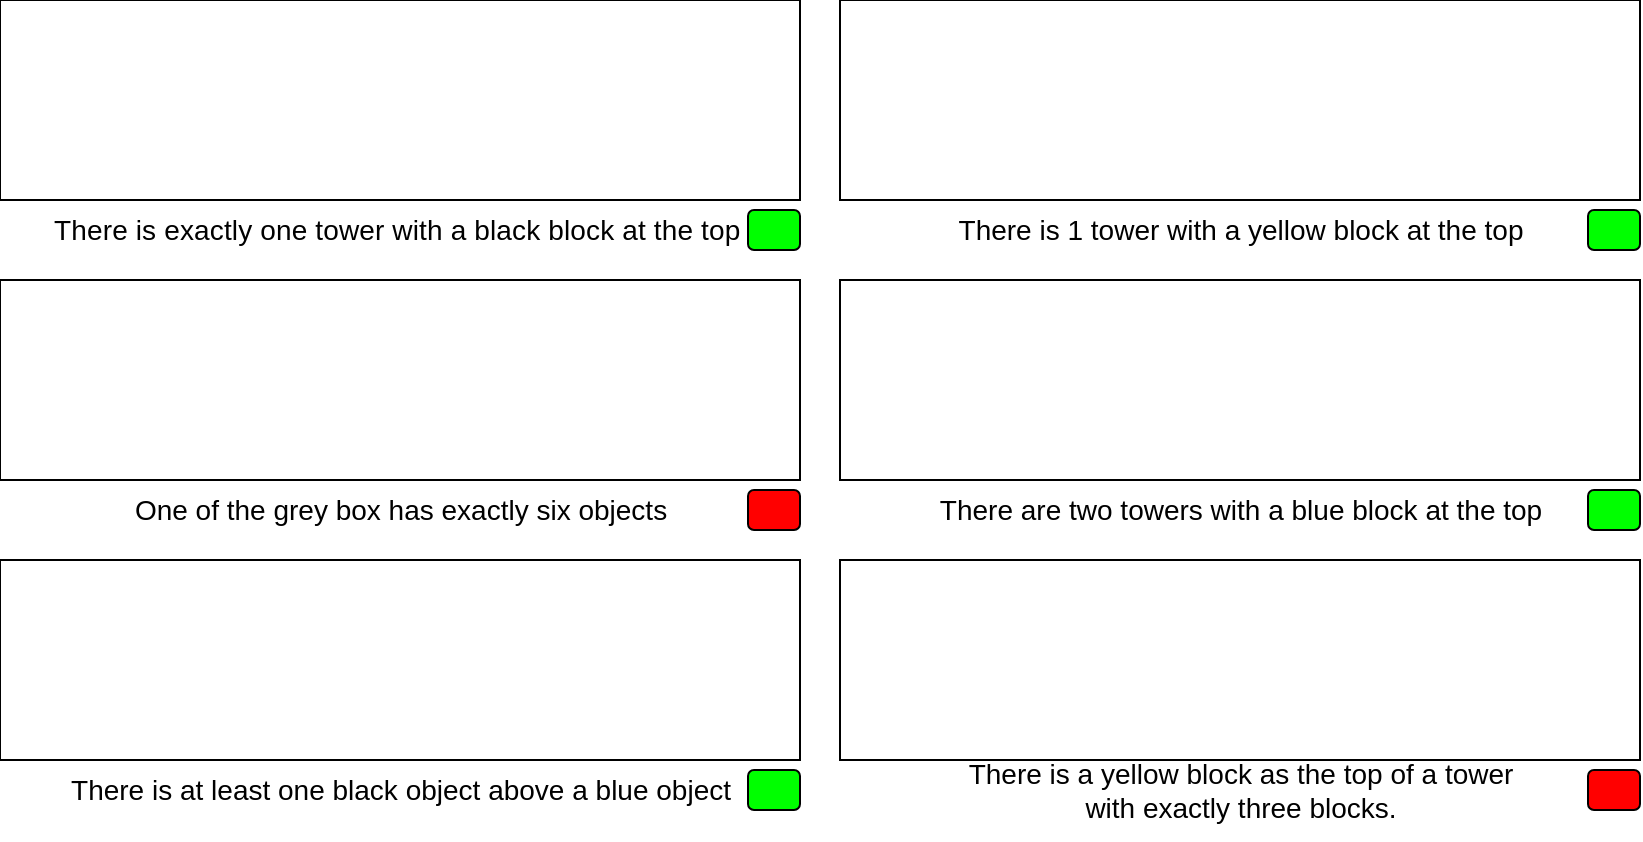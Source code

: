 <mxfile version="24.7.16">
  <diagram name="Page-1" id="87Xd9ATELcx3g4OPVyuN">
    <mxGraphModel dx="1170" dy="802" grid="0" gridSize="10" guides="1" tooltips="1" connect="1" arrows="1" fold="1" page="1" pageScale="1" pageWidth="827" pageHeight="1169" math="0" shadow="0">
      <root>
        <mxCell id="0" />
        <mxCell id="1" parent="0" />
        <mxCell id="EFwnSgcsAYjTmBpW-oa5-1" value="" style="shape=image;verticalLabelPosition=bottom;labelBackgroundColor=default;verticalAlign=top;aspect=fixed;imageAspect=0;image=https://raw.githubusercontent.com/clic-lab/nlvr/master/nlvr/dev/images/3/dev-3804-1-0.png;imageBorder=default;" vertex="1" parent="1">
          <mxGeometry y="220" width="400" height="100" as="geometry" />
        </mxCell>
        <mxCell id="EFwnSgcsAYjTmBpW-oa5-2" value="&lt;span style=&quot;font-style: normal; font-variant-caps: normal; font-weight: 400; text-align: start; text-indent: 0px; text-transform: none; white-space: normal; word-spacing: 0px; -webkit-text-stroke-width: 0px; text-decoration: none; caret-color: rgb(90, 90, 90); font-size: 14px; letter-spacing: 0.07px; float: none; display: inline !important;&quot;&gt;&lt;font face=&quot;Helvetica&quot;&gt;There is exactly one tower with a black block at the top&lt;/font&gt;&lt;/span&gt;" style="text;whiteSpace=wrap;html=1;" vertex="1" parent="1">
          <mxGeometry x="25" y="320" width="350" height="40" as="geometry" />
        </mxCell>
        <mxCell id="EFwnSgcsAYjTmBpW-oa5-5" value="" style="shape=image;verticalLabelPosition=bottom;labelBackgroundColor=default;verticalAlign=top;aspect=fixed;imageAspect=0;image=https://raw.githubusercontent.com/clic-lab/nlvr/master/nlvr/dev/images/1/dev-2289-3-4.png;imageBorder=default;" vertex="1" parent="1">
          <mxGeometry x="420" y="220" width="400" height="100" as="geometry" />
        </mxCell>
        <mxCell id="EFwnSgcsAYjTmBpW-oa5-10" value="&lt;font style=&quot;font-size: 14px;&quot;&gt;There is 1 tower with a yellow block at the top&lt;/font&gt;" style="text;html=1;align=center;verticalAlign=middle;resizable=0;points=[];autosize=1;strokeColor=none;fillColor=none;" vertex="1" parent="1">
          <mxGeometry x="465" y="320" width="310" height="30" as="geometry" />
        </mxCell>
        <mxCell id="EFwnSgcsAYjTmBpW-oa5-11" value="" style="shape=image;verticalLabelPosition=bottom;labelBackgroundColor=default;verticalAlign=top;aspect=fixed;imageAspect=0;image=https://raw.githubusercontent.com/clic-lab/nlvr/master/nlvr/dev/images/1/dev-1494-2-3.png;imageBorder=default;" vertex="1" parent="1">
          <mxGeometry y="360" width="400" height="100" as="geometry" />
        </mxCell>
        <mxCell id="EFwnSgcsAYjTmBpW-oa5-12" value="&lt;font style=&quot;font-size: 14px;&quot;&gt;One of the grey box has exactly six objects&lt;/font&gt;" style="text;html=1;align=center;verticalAlign=middle;resizable=0;points=[];autosize=1;strokeColor=none;fillColor=none;" vertex="1" parent="1">
          <mxGeometry x="55" y="460" width="290" height="30" as="geometry" />
        </mxCell>
        <mxCell id="EFwnSgcsAYjTmBpW-oa5-14" value="" style="shape=image;verticalLabelPosition=bottom;labelBackgroundColor=default;verticalAlign=top;aspect=fixed;imageAspect=0;image=https://raw.githubusercontent.com/clic-lab/nlvr/master/nlvr/dev/images/2/dev-3949-1-4.png;imageBorder=default;" vertex="1" parent="1">
          <mxGeometry x="420" y="360" width="400" height="100" as="geometry" />
        </mxCell>
        <mxCell id="EFwnSgcsAYjTmBpW-oa5-16" value="&lt;font style=&quot;font-size: 14px;&quot;&gt;There are two towers with a blue block at the top&lt;/font&gt;" style="text;html=1;align=center;verticalAlign=middle;resizable=0;points=[];autosize=1;strokeColor=none;fillColor=none;" vertex="1" parent="1">
          <mxGeometry x="460" y="460" width="320" height="30" as="geometry" />
        </mxCell>
        <mxCell id="EFwnSgcsAYjTmBpW-oa5-17" value="" style="shape=image;verticalLabelPosition=bottom;labelBackgroundColor=default;verticalAlign=top;aspect=fixed;imageAspect=0;image=https://raw.githubusercontent.com/clic-lab/nlvr/master/nlvr/dev/images/1/dev-3106-0-2.png;imageBorder=default;" vertex="1" parent="1">
          <mxGeometry y="500" width="400" height="100" as="geometry" />
        </mxCell>
        <mxCell id="EFwnSgcsAYjTmBpW-oa5-19" value="&lt;font style=&quot;font-size: 14px;&quot;&gt;There is at least one black object above a blue object&lt;/font&gt;" style="text;html=1;align=center;verticalAlign=middle;resizable=0;points=[];autosize=1;strokeColor=none;fillColor=none;" vertex="1" parent="1">
          <mxGeometry x="25" y="600" width="350" height="30" as="geometry" />
        </mxCell>
        <mxCell id="EFwnSgcsAYjTmBpW-oa5-21" value="" style="shape=image;verticalLabelPosition=bottom;labelBackgroundColor=default;verticalAlign=top;aspect=fixed;imageAspect=0;image=https://raw.githubusercontent.com/clic-lab/nlvr/master/nlvr/dev/images/5/dev-3520-2-1.png;imageBorder=default;" vertex="1" parent="1">
          <mxGeometry x="420" y="500" width="400" height="100" as="geometry" />
        </mxCell>
        <mxCell id="EFwnSgcsAYjTmBpW-oa5-23" value="&lt;font style=&quot;font-size: 14px;&quot;&gt;There is a yellow block as the top of a tower&lt;/font&gt;&lt;div&gt;&lt;font style=&quot;font-size: 14px;&quot;&gt;with exactly three blocks.&lt;/font&gt;&lt;/div&gt;" style="text;html=1;align=center;verticalAlign=middle;resizable=0;points=[];autosize=1;strokeColor=none;fillColor=none;" vertex="1" parent="1">
          <mxGeometry x="470" y="590" width="300" height="50" as="geometry" />
        </mxCell>
        <mxCell id="EFwnSgcsAYjTmBpW-oa5-24" value="" style="rounded=1;whiteSpace=wrap;html=1;fillColor=#00FF00;" vertex="1" parent="1">
          <mxGeometry x="374" y="325" width="26" height="20" as="geometry" />
        </mxCell>
        <mxCell id="EFwnSgcsAYjTmBpW-oa5-25" value="" style="rounded=1;whiteSpace=wrap;html=1;fillColor=#FF0000;" vertex="1" parent="1">
          <mxGeometry x="374" y="465" width="26" height="20" as="geometry" />
        </mxCell>
        <mxCell id="EFwnSgcsAYjTmBpW-oa5-26" value="" style="rounded=1;whiteSpace=wrap;html=1;fillColor=#00FF00;" vertex="1" parent="1">
          <mxGeometry x="794" y="325" width="26" height="20" as="geometry" />
        </mxCell>
        <mxCell id="EFwnSgcsAYjTmBpW-oa5-27" value="" style="rounded=1;whiteSpace=wrap;html=1;fillColor=#00FF00;" vertex="1" parent="1">
          <mxGeometry x="794" y="465" width="26" height="20" as="geometry" />
        </mxCell>
        <mxCell id="EFwnSgcsAYjTmBpW-oa5-28" value="" style="rounded=1;whiteSpace=wrap;html=1;fillColor=#00FF00;" vertex="1" parent="1">
          <mxGeometry x="374" y="605" width="26" height="20" as="geometry" />
        </mxCell>
        <mxCell id="EFwnSgcsAYjTmBpW-oa5-29" value="" style="rounded=1;whiteSpace=wrap;html=1;fillColor=#FF0000;" vertex="1" parent="1">
          <mxGeometry x="794" y="605" width="26" height="20" as="geometry" />
        </mxCell>
      </root>
    </mxGraphModel>
  </diagram>
</mxfile>
